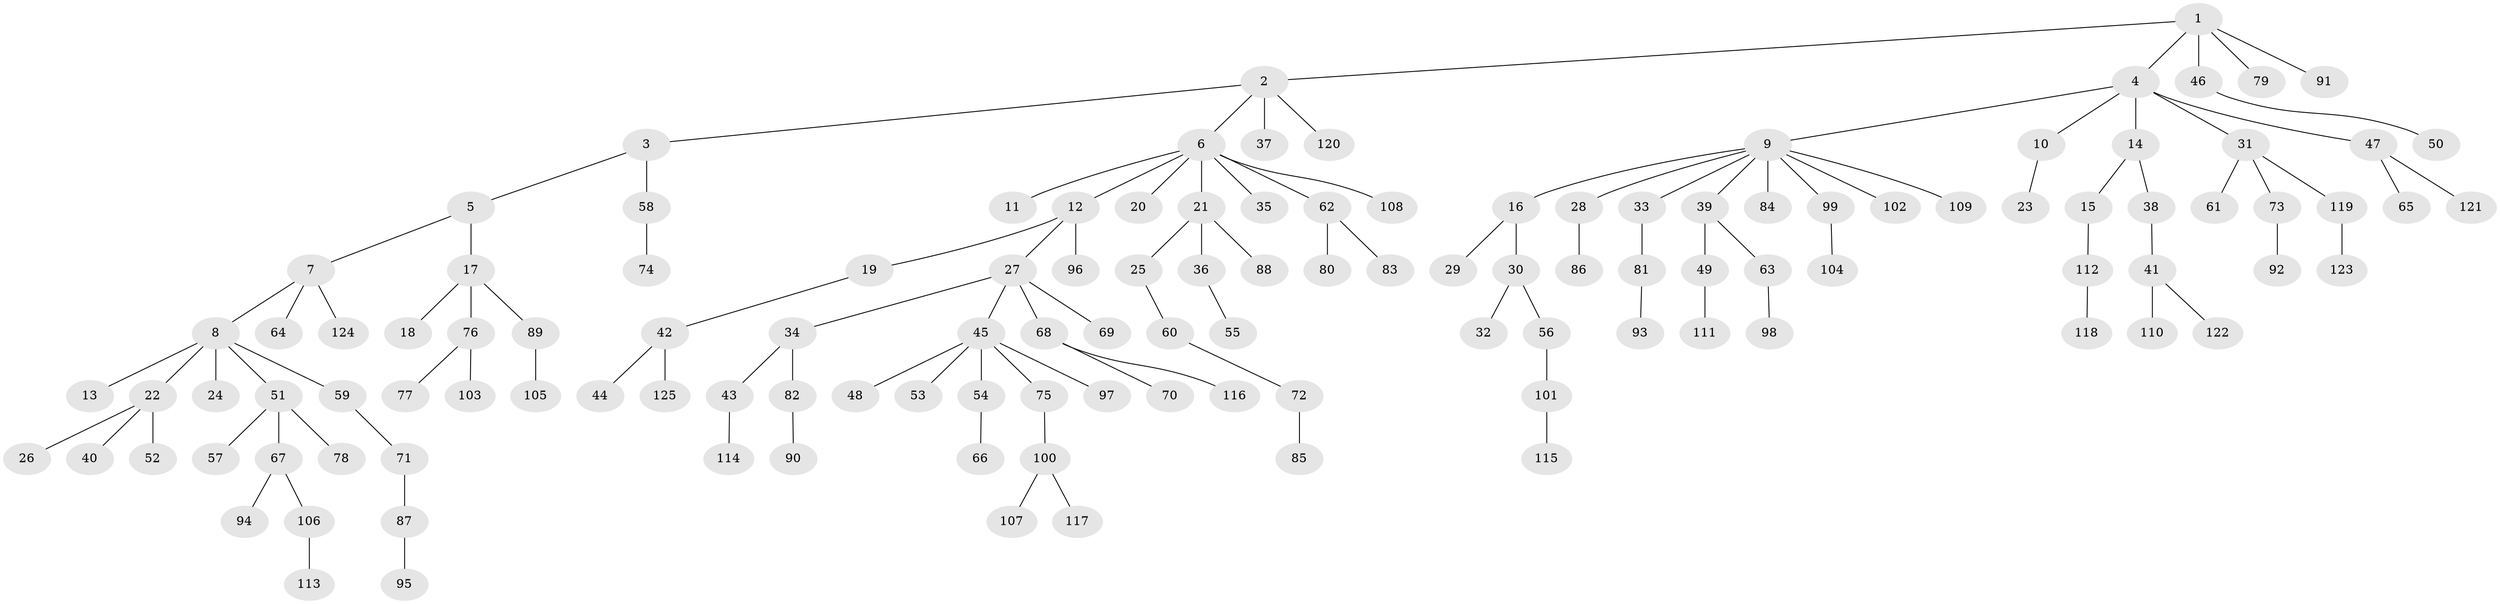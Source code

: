 // coarse degree distribution, {9: 0.012048192771084338, 6: 0.024096385542168676, 5: 0.03614457831325301, 8: 0.012048192771084338, 10: 0.012048192771084338, 1: 0.6265060240963856, 4: 0.03614457831325301, 3: 0.07228915662650602, 2: 0.1686746987951807}
// Generated by graph-tools (version 1.1) at 2025/52/02/27/25 19:52:11]
// undirected, 125 vertices, 124 edges
graph export_dot {
graph [start="1"]
  node [color=gray90,style=filled];
  1;
  2;
  3;
  4;
  5;
  6;
  7;
  8;
  9;
  10;
  11;
  12;
  13;
  14;
  15;
  16;
  17;
  18;
  19;
  20;
  21;
  22;
  23;
  24;
  25;
  26;
  27;
  28;
  29;
  30;
  31;
  32;
  33;
  34;
  35;
  36;
  37;
  38;
  39;
  40;
  41;
  42;
  43;
  44;
  45;
  46;
  47;
  48;
  49;
  50;
  51;
  52;
  53;
  54;
  55;
  56;
  57;
  58;
  59;
  60;
  61;
  62;
  63;
  64;
  65;
  66;
  67;
  68;
  69;
  70;
  71;
  72;
  73;
  74;
  75;
  76;
  77;
  78;
  79;
  80;
  81;
  82;
  83;
  84;
  85;
  86;
  87;
  88;
  89;
  90;
  91;
  92;
  93;
  94;
  95;
  96;
  97;
  98;
  99;
  100;
  101;
  102;
  103;
  104;
  105;
  106;
  107;
  108;
  109;
  110;
  111;
  112;
  113;
  114;
  115;
  116;
  117;
  118;
  119;
  120;
  121;
  122;
  123;
  124;
  125;
  1 -- 2;
  1 -- 4;
  1 -- 46;
  1 -- 79;
  1 -- 91;
  2 -- 3;
  2 -- 6;
  2 -- 37;
  2 -- 120;
  3 -- 5;
  3 -- 58;
  4 -- 9;
  4 -- 10;
  4 -- 14;
  4 -- 31;
  4 -- 47;
  5 -- 7;
  5 -- 17;
  6 -- 11;
  6 -- 12;
  6 -- 20;
  6 -- 21;
  6 -- 35;
  6 -- 62;
  6 -- 108;
  7 -- 8;
  7 -- 64;
  7 -- 124;
  8 -- 13;
  8 -- 22;
  8 -- 24;
  8 -- 51;
  8 -- 59;
  9 -- 16;
  9 -- 28;
  9 -- 33;
  9 -- 39;
  9 -- 84;
  9 -- 99;
  9 -- 102;
  9 -- 109;
  10 -- 23;
  12 -- 19;
  12 -- 27;
  12 -- 96;
  14 -- 15;
  14 -- 38;
  15 -- 112;
  16 -- 29;
  16 -- 30;
  17 -- 18;
  17 -- 76;
  17 -- 89;
  19 -- 42;
  21 -- 25;
  21 -- 36;
  21 -- 88;
  22 -- 26;
  22 -- 40;
  22 -- 52;
  25 -- 60;
  27 -- 34;
  27 -- 45;
  27 -- 68;
  27 -- 69;
  28 -- 86;
  30 -- 32;
  30 -- 56;
  31 -- 61;
  31 -- 73;
  31 -- 119;
  33 -- 81;
  34 -- 43;
  34 -- 82;
  36 -- 55;
  38 -- 41;
  39 -- 49;
  39 -- 63;
  41 -- 110;
  41 -- 122;
  42 -- 44;
  42 -- 125;
  43 -- 114;
  45 -- 48;
  45 -- 53;
  45 -- 54;
  45 -- 75;
  45 -- 97;
  46 -- 50;
  47 -- 65;
  47 -- 121;
  49 -- 111;
  51 -- 57;
  51 -- 67;
  51 -- 78;
  54 -- 66;
  56 -- 101;
  58 -- 74;
  59 -- 71;
  60 -- 72;
  62 -- 80;
  62 -- 83;
  63 -- 98;
  67 -- 94;
  67 -- 106;
  68 -- 70;
  68 -- 116;
  71 -- 87;
  72 -- 85;
  73 -- 92;
  75 -- 100;
  76 -- 77;
  76 -- 103;
  81 -- 93;
  82 -- 90;
  87 -- 95;
  89 -- 105;
  99 -- 104;
  100 -- 107;
  100 -- 117;
  101 -- 115;
  106 -- 113;
  112 -- 118;
  119 -- 123;
}
